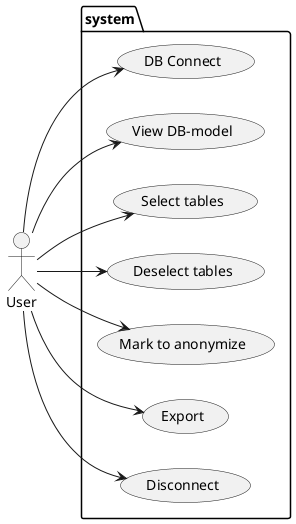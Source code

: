 @startuml UsecaseDiagram_UserSystem
left to right direction

:User: as user

package system {
    (DB Connect) as connect
    (View DB-model) as view
    (Select tables) as select
    (Deselect tables) as deselect
    (Mark to anonymize) as mark
    (Export) as export
    (Disconnect) as disconnect
}

user --> connect
user --> view
user --> select
user --> deselect
user --> mark
user --> export
user --> disconnect
@enduml